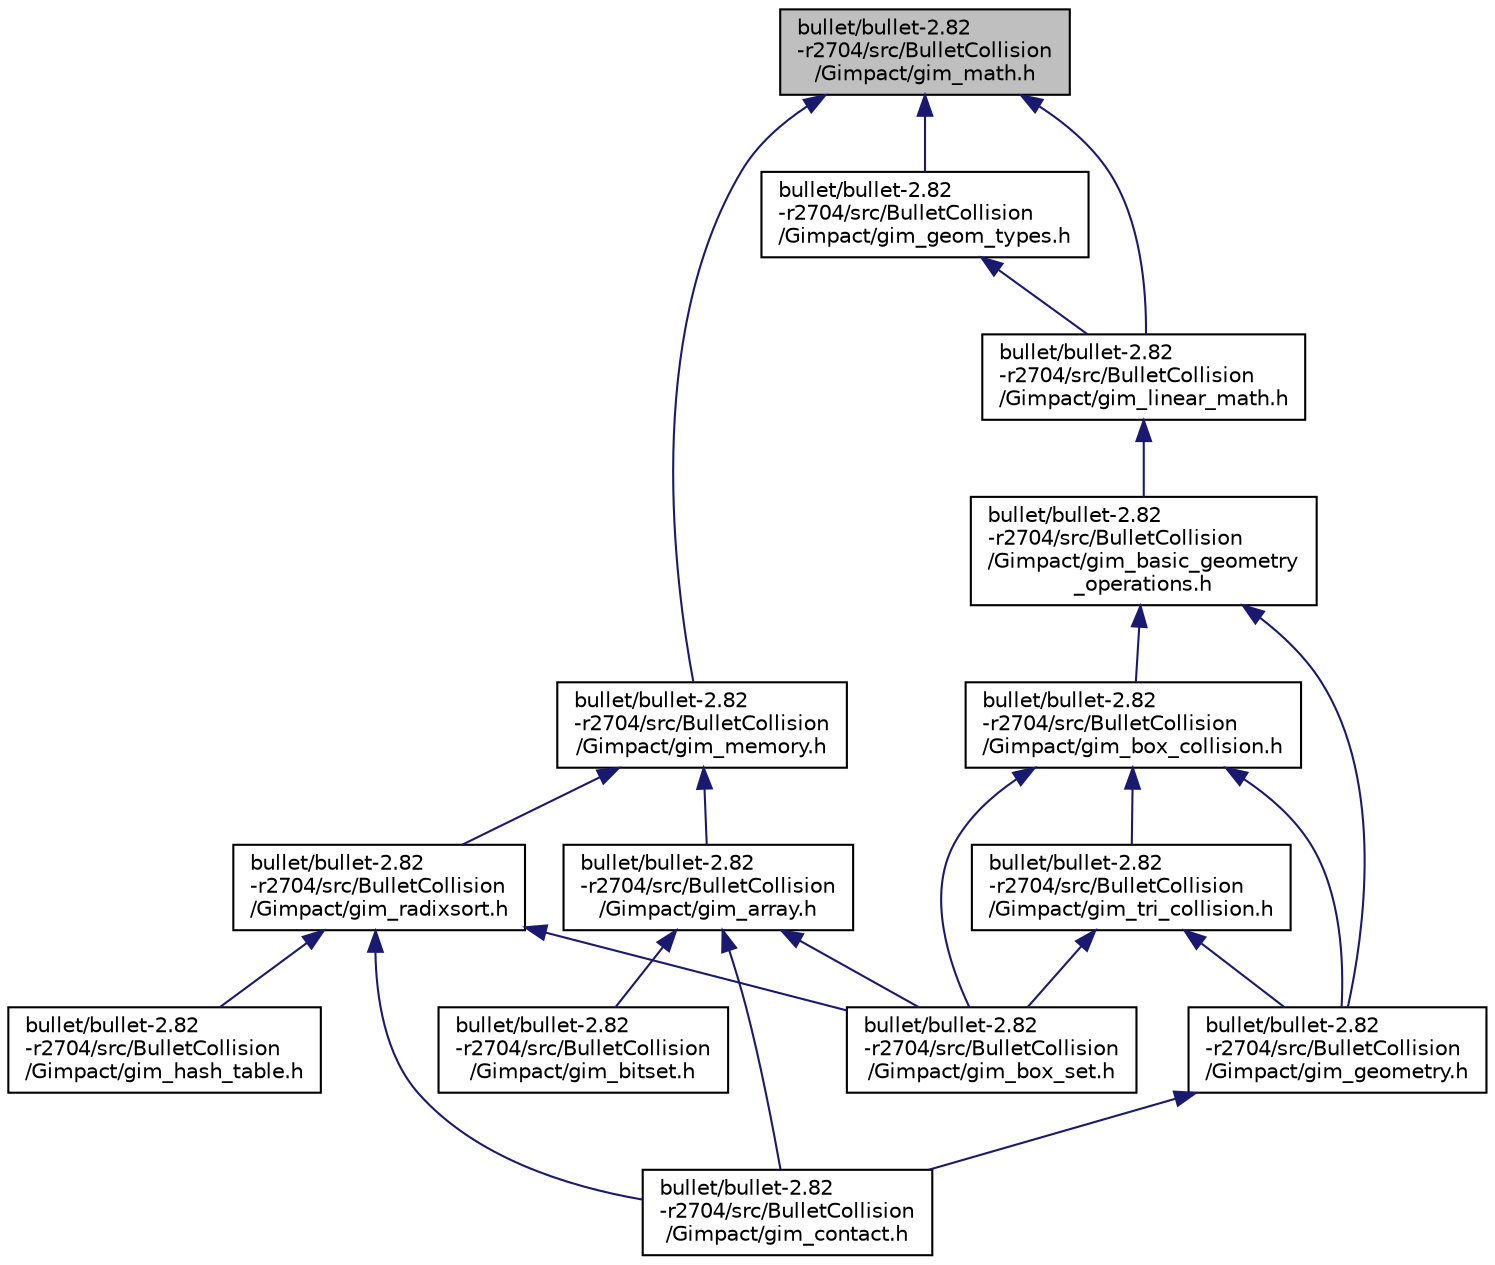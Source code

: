 digraph "bullet/bullet-2.82-r2704/src/BulletCollision/Gimpact/gim_math.h"
{
  edge [fontname="Helvetica",fontsize="10",labelfontname="Helvetica",labelfontsize="10"];
  node [fontname="Helvetica",fontsize="10",shape=record];
  Node1 [label="bullet/bullet-2.82\l-r2704/src/BulletCollision\l/Gimpact/gim_math.h",height=0.2,width=0.4,color="black", fillcolor="grey75", style="filled", fontcolor="black"];
  Node1 -> Node2 [dir="back",color="midnightblue",fontsize="10",style="solid"];
  Node2 [label="bullet/bullet-2.82\l-r2704/src/BulletCollision\l/Gimpact/gim_memory.h",height=0.2,width=0.4,color="black", fillcolor="white", style="filled",URL="$gim__memory_8h.html"];
  Node2 -> Node3 [dir="back",color="midnightblue",fontsize="10",style="solid"];
  Node3 [label="bullet/bullet-2.82\l-r2704/src/BulletCollision\l/Gimpact/gim_array.h",height=0.2,width=0.4,color="black", fillcolor="white", style="filled",URL="$gim__array_8h.html"];
  Node3 -> Node4 [dir="back",color="midnightblue",fontsize="10",style="solid"];
  Node4 [label="bullet/bullet-2.82\l-r2704/src/BulletCollision\l/Gimpact/gim_bitset.h",height=0.2,width=0.4,color="black", fillcolor="white", style="filled",URL="$gim__bitset_8h.html"];
  Node3 -> Node5 [dir="back",color="midnightblue",fontsize="10",style="solid"];
  Node5 [label="bullet/bullet-2.82\l-r2704/src/BulletCollision\l/Gimpact/gim_box_set.h",height=0.2,width=0.4,color="black", fillcolor="white", style="filled",URL="$gim__box__set_8h.html"];
  Node3 -> Node6 [dir="back",color="midnightblue",fontsize="10",style="solid"];
  Node6 [label="bullet/bullet-2.82\l-r2704/src/BulletCollision\l/Gimpact/gim_contact.h",height=0.2,width=0.4,color="black", fillcolor="white", style="filled",URL="$gim__contact_8h.html"];
  Node2 -> Node7 [dir="back",color="midnightblue",fontsize="10",style="solid"];
  Node7 [label="bullet/bullet-2.82\l-r2704/src/BulletCollision\l/Gimpact/gim_radixsort.h",height=0.2,width=0.4,color="black", fillcolor="white", style="filled",URL="$gim__radixsort_8h.html"];
  Node7 -> Node5 [dir="back",color="midnightblue",fontsize="10",style="solid"];
  Node7 -> Node6 [dir="back",color="midnightblue",fontsize="10",style="solid"];
  Node7 -> Node8 [dir="back",color="midnightblue",fontsize="10",style="solid"];
  Node8 [label="bullet/bullet-2.82\l-r2704/src/BulletCollision\l/Gimpact/gim_hash_table.h",height=0.2,width=0.4,color="black", fillcolor="white", style="filled",URL="$gim__hash__table_8h_source.html"];
  Node1 -> Node9 [dir="back",color="midnightblue",fontsize="10",style="solid"];
  Node9 [label="bullet/bullet-2.82\l-r2704/src/BulletCollision\l/Gimpact/gim_linear_math.h",height=0.2,width=0.4,color="black", fillcolor="white", style="filled",URL="$gim__linear__math_8h.html"];
  Node9 -> Node10 [dir="back",color="midnightblue",fontsize="10",style="solid"];
  Node10 [label="bullet/bullet-2.82\l-r2704/src/BulletCollision\l/Gimpact/gim_basic_geometry\l_operations.h",height=0.2,width=0.4,color="black", fillcolor="white", style="filled",URL="$gim__basic__geometry__operations_8h.html"];
  Node10 -> Node11 [dir="back",color="midnightblue",fontsize="10",style="solid"];
  Node11 [label="bullet/bullet-2.82\l-r2704/src/BulletCollision\l/Gimpact/gim_box_collision.h",height=0.2,width=0.4,color="black", fillcolor="white", style="filled",URL="$gim__box__collision_8h.html"];
  Node11 -> Node5 [dir="back",color="midnightblue",fontsize="10",style="solid"];
  Node11 -> Node12 [dir="back",color="midnightblue",fontsize="10",style="solid"];
  Node12 [label="bullet/bullet-2.82\l-r2704/src/BulletCollision\l/Gimpact/gim_tri_collision.h",height=0.2,width=0.4,color="black", fillcolor="white", style="filled",URL="$gim__tri__collision_8h.html"];
  Node12 -> Node5 [dir="back",color="midnightblue",fontsize="10",style="solid"];
  Node12 -> Node13 [dir="back",color="midnightblue",fontsize="10",style="solid"];
  Node13 [label="bullet/bullet-2.82\l-r2704/src/BulletCollision\l/Gimpact/gim_geometry.h",height=0.2,width=0.4,color="black", fillcolor="white", style="filled",URL="$gim__geometry_8h.html"];
  Node13 -> Node6 [dir="back",color="midnightblue",fontsize="10",style="solid"];
  Node11 -> Node13 [dir="back",color="midnightblue",fontsize="10",style="solid"];
  Node10 -> Node13 [dir="back",color="midnightblue",fontsize="10",style="solid"];
  Node1 -> Node14 [dir="back",color="midnightblue",fontsize="10",style="solid"];
  Node14 [label="bullet/bullet-2.82\l-r2704/src/BulletCollision\l/Gimpact/gim_geom_types.h",height=0.2,width=0.4,color="black", fillcolor="white", style="filled",URL="$gim__geom__types_8h.html"];
  Node14 -> Node9 [dir="back",color="midnightblue",fontsize="10",style="solid"];
}

